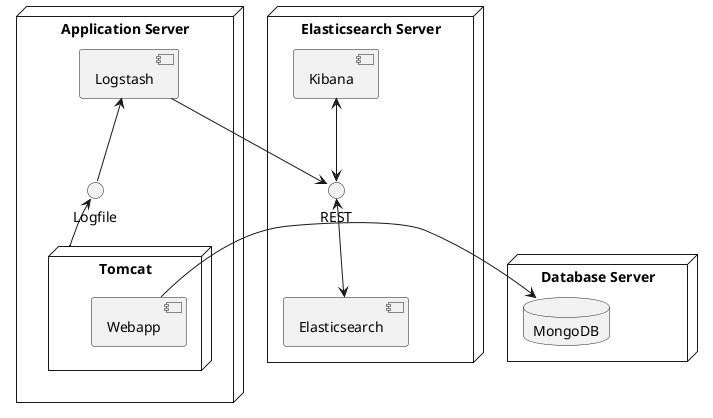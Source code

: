 @startuml
scale 1



node "Elasticsearch Server" {
  REST <--> [Elasticsearch]
  [Kibana] <--> REST
} 

node "Database Server" {
 database MongoDB 
}

node "Application Server" {
  Logfile <-- [Tomcat]
  [Logstash] <-- Logfile
  [Logstash] --> REST
  node "Tomcat" {
    [Webapp] -> MongoDB
  }
}

/'
node "Microservice"{
    [AngularJS Frontend] <--> REST
    [User-Service] <--> REST
    [User-Service] <--> MongoDB
    [User-Service] --> UserServiceLogfile
    [Product-Service] <--> REST
    [Product-Service] <--> MongoDB
    [Authentication-Service] <--> REST
    [Authentication-Service] <--> MongoDB
    [Logstash 1] <-- UserServiceLogfile
}
'/
@enduml